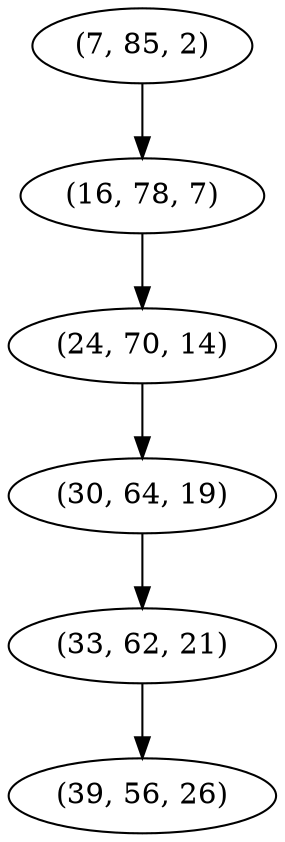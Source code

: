 digraph tree {
    "(7, 85, 2)";
    "(16, 78, 7)";
    "(24, 70, 14)";
    "(30, 64, 19)";
    "(33, 62, 21)";
    "(39, 56, 26)";
    "(7, 85, 2)" -> "(16, 78, 7)";
    "(16, 78, 7)" -> "(24, 70, 14)";
    "(24, 70, 14)" -> "(30, 64, 19)";
    "(30, 64, 19)" -> "(33, 62, 21)";
    "(33, 62, 21)" -> "(39, 56, 26)";
}
